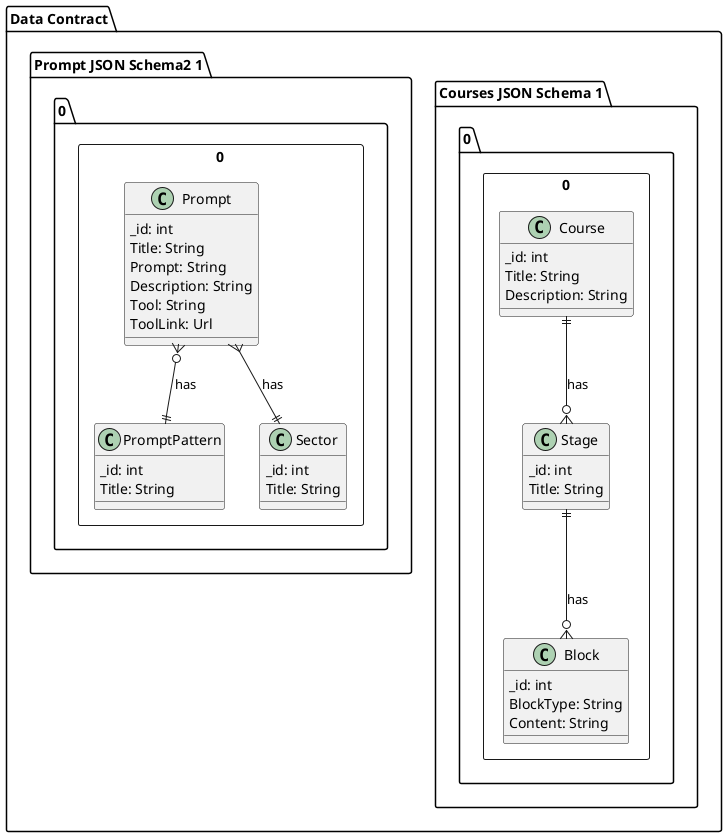 @startuml
package "Data Contract" as DC{
package "Courses JSON Schema 1.0.0" <<Rectangle>> {
    class Course {
        _id: int
        Title: String
        Description: String
    }

    class Stage {
        _id: int
        Title: String
    }

    class Block{
        _id: int
        BlockType: String
        Content: String
    }

    Course ||--o{ Stage : has
    Stage ||--o{ Block : has
}

package "Prompt JSON Schema2 1.0.0" <<Rectangle>> {
    class Prompt {
        _id: int
        Title: String
        Prompt: String
        Description: String
        Tool: String
        ToolLink: Url
    }

    class PromptPattern {
        _id: int
        Title: String
    }

    class Sector {
        _id: int
        Title: String
    }

    Prompt }o--|| PromptPattern : has
    Prompt }--|| Sector : has
}
}

@enduml
